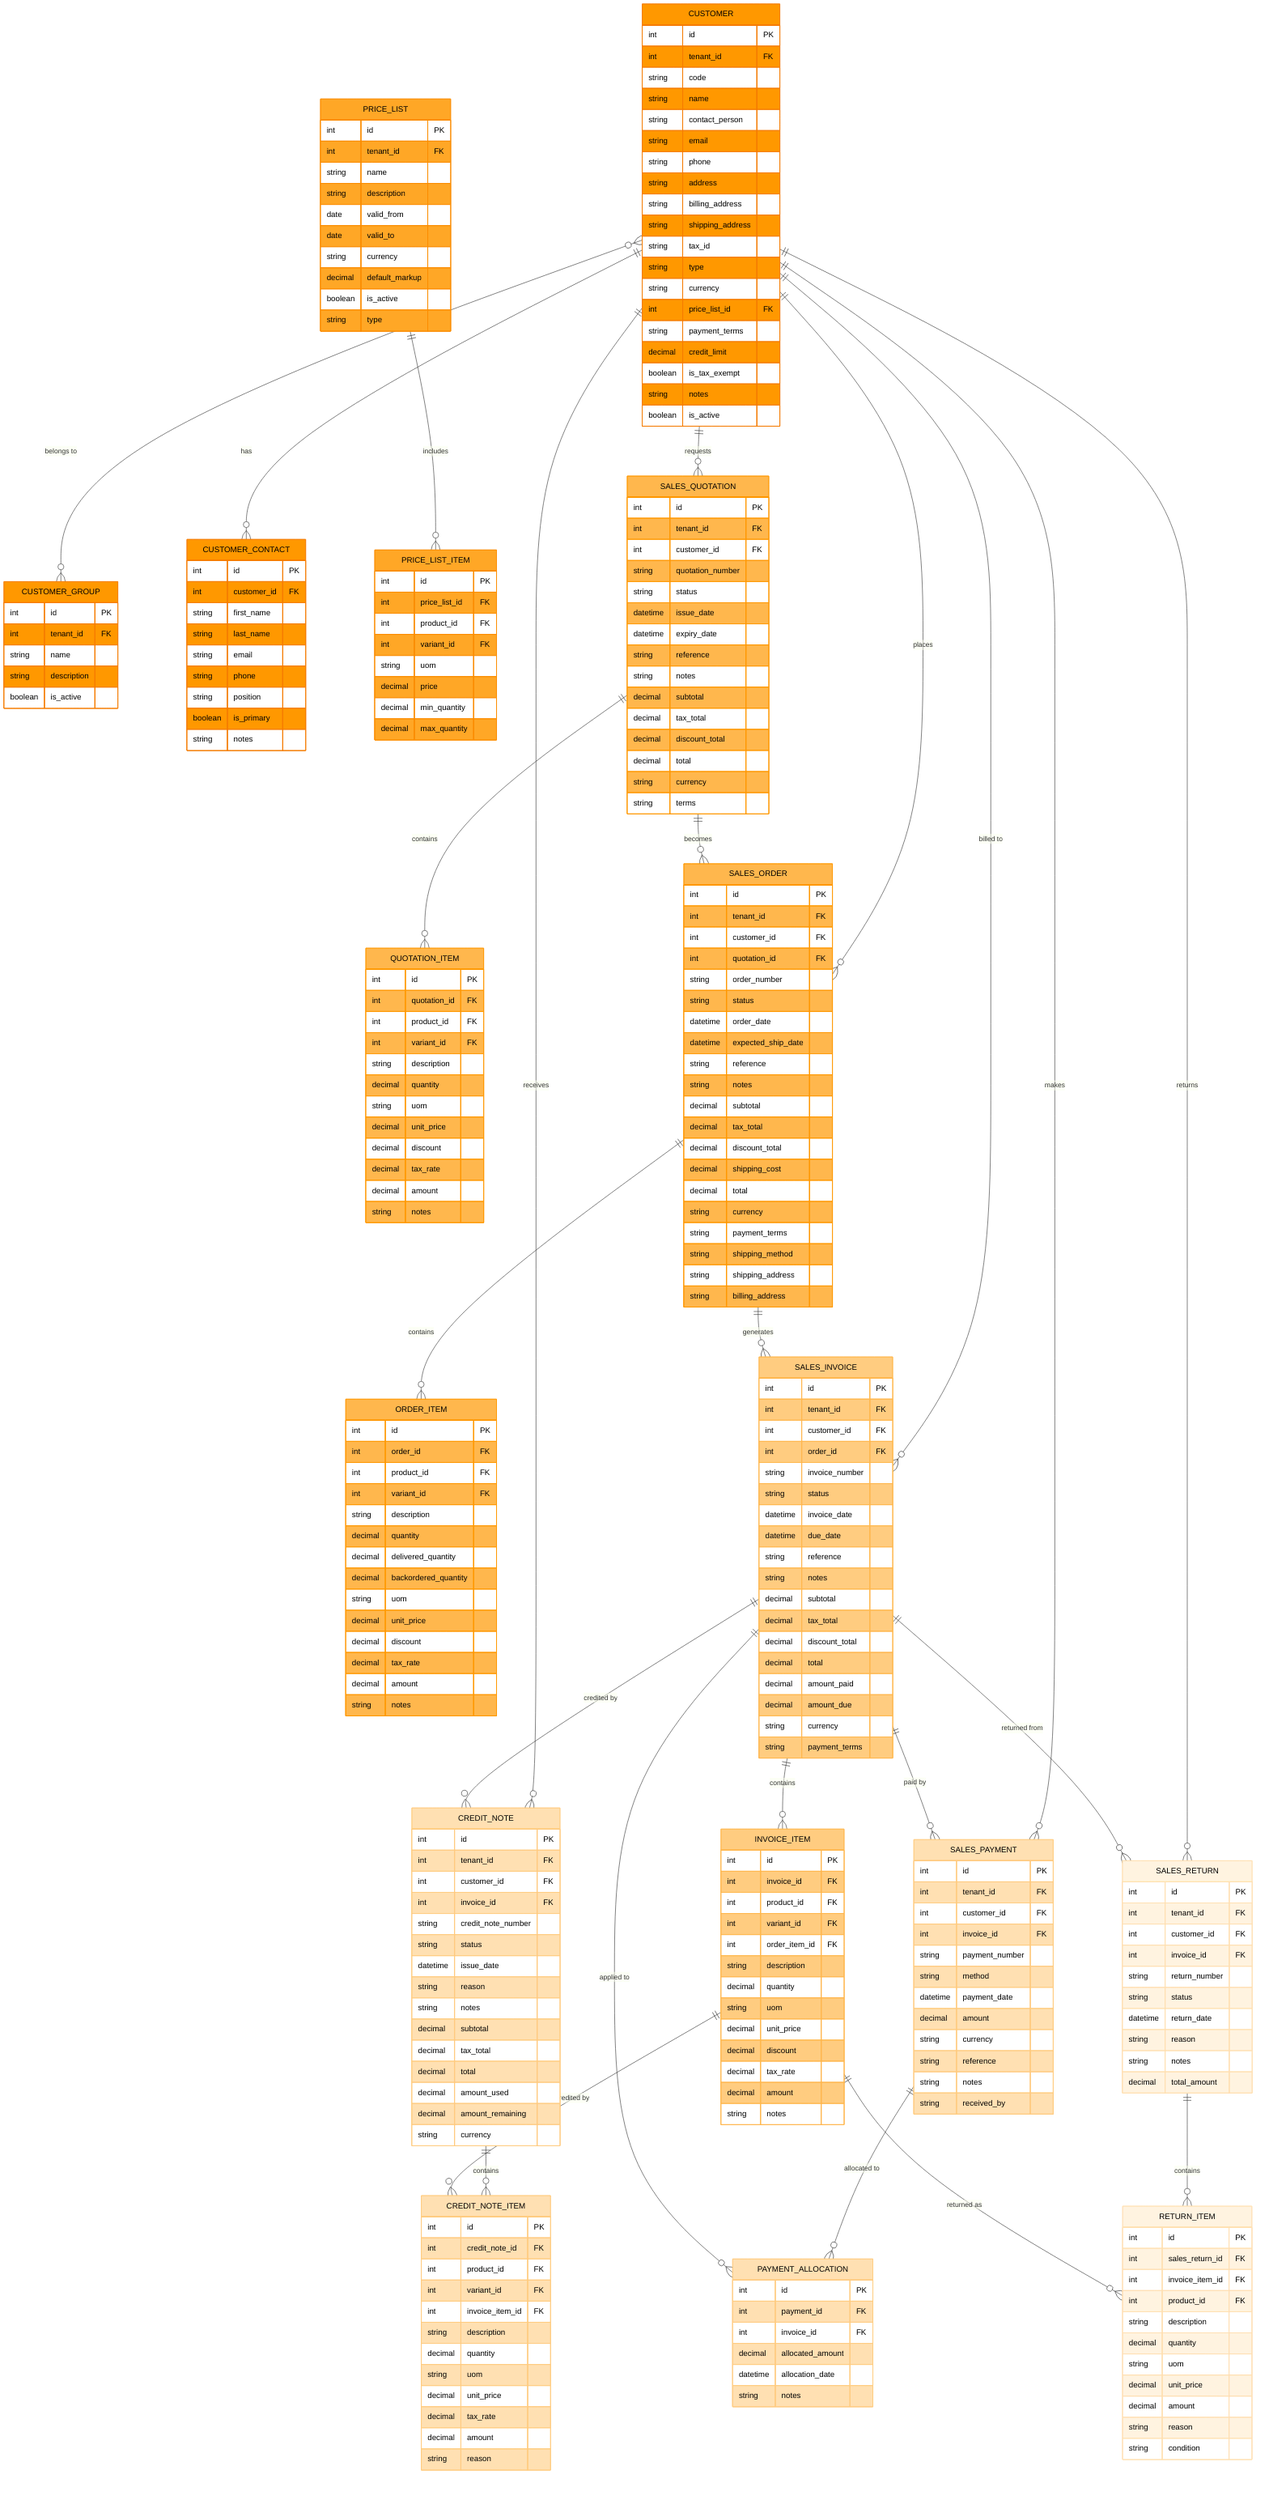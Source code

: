 erDiagram
    %% Entity Definitions
    CUSTOMER {
        int id PK
        int tenant_id FK
        string code
        string name
        string contact_person
        string email
        string phone
        string address
        string billing_address
        string shipping_address
        string tax_id
        string type
        string currency
        int price_list_id FK
        string payment_terms
        decimal credit_limit
        boolean is_tax_exempt
        string notes
        boolean is_active
    }
    
    CUSTOMER_GROUP {
        int id PK
        int tenant_id FK
        string name
        string description
        boolean is_active
    }
    
    CUSTOMER_CONTACT {
        int id PK
        int customer_id FK
        string first_name
        string last_name
        string email
        string phone
        string position
        boolean is_primary
        string notes
    }
    
    PRICE_LIST {
        int id PK
        int tenant_id FK
        string name
        string description
        date valid_from
        date valid_to
        string currency
        decimal default_markup
        boolean is_active
        string type
    }
    
    PRICE_LIST_ITEM {
        int id PK
        int price_list_id FK
        int product_id FK
        int variant_id FK
        string uom
        decimal price
        decimal min_quantity
        decimal max_quantity
    }
    
    SALES_QUOTATION {
        int id PK
        int tenant_id FK
        int customer_id FK
        string quotation_number
        string status
        datetime issue_date
        datetime expiry_date
        string reference
        string notes
        decimal subtotal
        decimal tax_total
        decimal discount_total
        decimal total
        string currency
        string terms
    }
    
    QUOTATION_ITEM {
        int id PK
        int quotation_id FK
        int product_id FK
        int variant_id FK
        string description
        decimal quantity
        string uom
        decimal unit_price
        decimal discount
        decimal tax_rate
        decimal amount
        string notes
    }
    
    SALES_ORDER {
        int id PK
        int tenant_id FK
        int customer_id FK
        int quotation_id FK
        string order_number
        string status
        datetime order_date
        datetime expected_ship_date
        string reference
        string notes
        decimal subtotal
        decimal tax_total
        decimal discount_total
        decimal shipping_cost
        decimal total
        string currency
        string payment_terms
        string shipping_method
        string shipping_address
        string billing_address
    }
    
    ORDER_ITEM {
        int id PK
        int order_id FK
        int product_id FK
        int variant_id FK
        string description
        decimal quantity
        decimal delivered_quantity
        decimal backordered_quantity
        string uom
        decimal unit_price
        decimal discount
        decimal tax_rate
        decimal amount
        string notes
    }
    
    SALES_INVOICE {
        int id PK
        int tenant_id FK
        int customer_id FK
        int order_id FK
        string invoice_number
        string status
        datetime invoice_date
        datetime due_date
        string reference
        string notes
        decimal subtotal
        decimal tax_total
        decimal discount_total
        decimal total
        decimal amount_paid
        decimal amount_due
        string currency
        string payment_terms
    }
    
    INVOICE_ITEM {
        int id PK
        int invoice_id FK
        int product_id FK
        int variant_id FK
        int order_item_id FK
        string description
        decimal quantity
        string uom
        decimal unit_price
        decimal discount
        decimal tax_rate
        decimal amount
        string notes
    }
    
    SALES_PAYMENT {
        int id PK
        int tenant_id FK
        int customer_id FK
        int invoice_id FK
        string payment_number
        string method
        datetime payment_date
        decimal amount
        string currency
        string reference
        string notes
        string received_by
    }
    
    PAYMENT_ALLOCATION {
        int id PK
        int payment_id FK
        int invoice_id FK
        decimal allocated_amount
        datetime allocation_date
        string notes
    }
    
    CREDIT_NOTE {
        int id PK
        int tenant_id FK
        int customer_id FK
        int invoice_id FK
        string credit_note_number
        string status
        datetime issue_date
        string reason
        string notes
        decimal subtotal
        decimal tax_total
        decimal total
        decimal amount_used
        decimal amount_remaining
        string currency
    }
    
    CREDIT_NOTE_ITEM {
        int id PK
        int credit_note_id FK
        int product_id FK
        int variant_id FK
        int invoice_item_id FK
        string description
        decimal quantity
        string uom
        decimal unit_price
        decimal tax_rate
        decimal amount
        string reason
    }
    
    SALES_RETURN {
        int id PK
        int tenant_id FK
        int customer_id FK
        int invoice_id FK
        string return_number
        string status
        datetime return_date
        string reason
        string notes
        decimal total_amount
    }
    
    RETURN_ITEM {
        int id PK
        int sales_return_id FK
        int invoice_item_id FK
        int product_id FK
        string description
        decimal quantity
        string uom
        decimal unit_price
        decimal amount
        string reason
        string condition
    }
    
    %% Relationships
    CUSTOMER }o--o{ CUSTOMER_GROUP : "belongs to"
    CUSTOMER ||--o{ CUSTOMER_CONTACT : "has"
    CUSTOMER ||--o{ SALES_QUOTATION : "requests"
    CUSTOMER ||--o{ SALES_ORDER : "places"
    CUSTOMER ||--o{ SALES_INVOICE : "billed to"
    CUSTOMER ||--o{ SALES_PAYMENT : "makes"
    CUSTOMER ||--o{ CREDIT_NOTE : "receives"
    CUSTOMER ||--o{ SALES_RETURN : "returns"
    
    PRICE_LIST ||--o{ PRICE_LIST_ITEM : "includes"
    
    SALES_QUOTATION ||--o{ QUOTATION_ITEM : "contains"
    SALES_QUOTATION ||--o{ SALES_ORDER : "becomes"
    
    SALES_ORDER ||--o{ ORDER_ITEM : "contains"
    SALES_ORDER ||--o{ SALES_INVOICE : "generates"
    
    SALES_INVOICE ||--o{ INVOICE_ITEM : "contains"
    SALES_INVOICE ||--o{ SALES_PAYMENT : "paid by"
    SALES_INVOICE ||--o{ CREDIT_NOTE : "credited by"
    SALES_INVOICE ||--o{ SALES_RETURN : "returned from"
    
    SALES_PAYMENT ||--o{ PAYMENT_ALLOCATION : "allocated to"
    PAYMENT_ALLOCATION }o--|| SALES_INVOICE : "applied to"
    
    CREDIT_NOTE ||--o{ CREDIT_NOTE_ITEM : "contains"
    INVOICE_ITEM ||--o{ CREDIT_NOTE_ITEM : "credited by"
    
    SALES_RETURN ||--o{ RETURN_ITEM : "contains"
    INVOICE_ITEM ||--o{ RETURN_ITEM : "returned as"
    
    %% Styling with class definitions
    classDef customer_entities fill:#FF9800,stroke:#F57C00,color:black
    classDef price_entities fill:#FFA726,stroke:#FB8C00,color:black
    classDef quote_order_entities fill:#FFB74D,stroke:#FF9800,color:black
    classDef invoice_entities fill:#FFCC80,stroke:#FFB74D,color:black
    classDef payment_entities fill:#FFE0B2,stroke:#FFCC80,color:black
    classDef return_entities fill:#FFF3E0,stroke:#FFE0B2,color:black
    
    class CUSTOMER,CUSTOMER_GROUP,CUSTOMER_CONTACT customer_entities
    class PRICE_LIST,PRICE_LIST_ITEM price_entities
    class SALES_QUOTATION,QUOTATION_ITEM,SALES_ORDER,ORDER_ITEM quote_order_entities
    class SALES_INVOICE,INVOICE_ITEM invoice_entities
    class SALES_PAYMENT,PAYMENT_ALLOCATION,CREDIT_NOTE,CREDIT_NOTE_ITEM payment_entities
    class SALES_RETURN,RETURN_ITEM return_entities